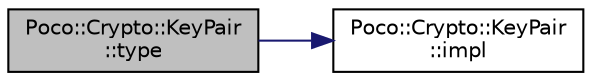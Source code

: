 digraph "Poco::Crypto::KeyPair::type"
{
 // LATEX_PDF_SIZE
  edge [fontname="Helvetica",fontsize="10",labelfontname="Helvetica",labelfontsize="10"];
  node [fontname="Helvetica",fontsize="10",shape=record];
  rankdir="LR";
  Node1 [label="Poco::Crypto::KeyPair\l::type",height=0.2,width=0.4,color="black", fillcolor="grey75", style="filled", fontcolor="black",tooltip="Returns key pair name."];
  Node1 -> Node2 [color="midnightblue",fontsize="10",style="solid"];
  Node2 [label="Poco::Crypto::KeyPair\l::impl",height=0.2,width=0.4,color="black", fillcolor="white", style="filled",URL="$classPoco_1_1Crypto_1_1KeyPair.html#ad17bf43e0942272ca880296db0bf87ef",tooltip=" "];
}
